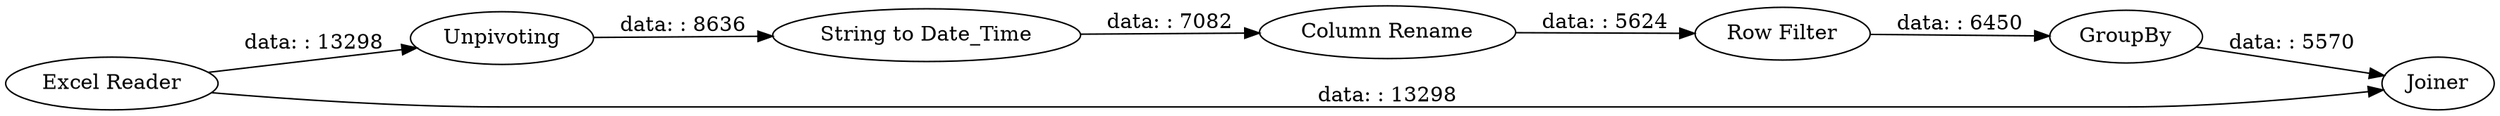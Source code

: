 digraph {
	"1151839169906223631_3" [label="String to Date_Time"]
	"1151839169906223631_5" [label="Row Filter"]
	"1151839169906223631_6" [label=GroupBy]
	"1151839169906223631_1" [label="Excel Reader"]
	"1151839169906223631_4" [label="Column Rename"]
	"1151839169906223631_2" [label=Unpivoting]
	"1151839169906223631_7" [label=Joiner]
	"1151839169906223631_6" -> "1151839169906223631_7" [label="data: : 5570"]
	"1151839169906223631_2" -> "1151839169906223631_3" [label="data: : 8636"]
	"1151839169906223631_5" -> "1151839169906223631_6" [label="data: : 6450"]
	"1151839169906223631_1" -> "1151839169906223631_7" [label="data: : 13298"]
	"1151839169906223631_4" -> "1151839169906223631_5" [label="data: : 5624"]
	"1151839169906223631_3" -> "1151839169906223631_4" [label="data: : 7082"]
	"1151839169906223631_1" -> "1151839169906223631_2" [label="data: : 13298"]
	rankdir=LR
}
